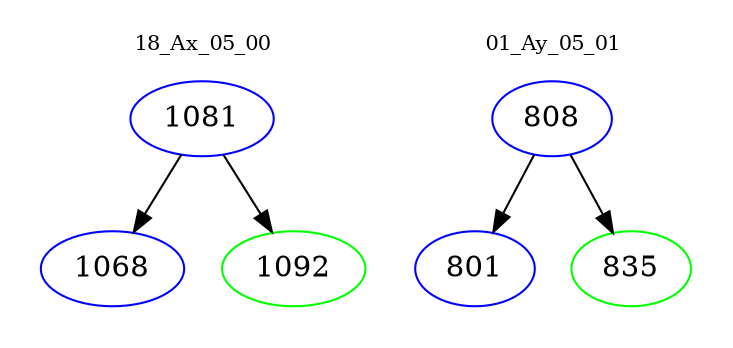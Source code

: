 digraph{
subgraph cluster_0 {
color = white
label = "18_Ax_05_00";
fontsize=10;
T0_1081 [label="1081", color="blue"]
T0_1081 -> T0_1068 [color="black"]
T0_1068 [label="1068", color="blue"]
T0_1081 -> T0_1092 [color="black"]
T0_1092 [label="1092", color="green"]
}
subgraph cluster_1 {
color = white
label = "01_Ay_05_01";
fontsize=10;
T1_808 [label="808", color="blue"]
T1_808 -> T1_801 [color="black"]
T1_801 [label="801", color="blue"]
T1_808 -> T1_835 [color="black"]
T1_835 [label="835", color="green"]
}
}

